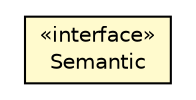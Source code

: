 #!/usr/local/bin/dot
#
# Class diagram 
# Generated by UMLGraph version 5.2 (http://www.umlgraph.org/)
#

digraph G {
	edge [fontname="Helvetica",fontsize=10,labelfontname="Helvetica",labelfontsize=10];
	node [fontname="Helvetica",fontsize=10,shape=plaintext];
	nodesep=0.25;
	ranksep=0.5;
	// it.unica.foresee.commandlists.interfaces.Semantic
	c1558 [label=<<table title="it.unica.foresee.commandlists.interfaces.Semantic" border="0" cellborder="1" cellspacing="0" cellpadding="2" port="p" bgcolor="lemonChiffon" href="./Semantic.html">
		<tr><td><table border="0" cellspacing="0" cellpadding="1">
<tr><td align="center" balign="center"> &#171;interface&#187; </td></tr>
<tr><td align="center" balign="center"> Semantic </td></tr>
		</table></td></tr>
		</table>>, fontname="Helvetica", fontcolor="black", fontsize=10.0];
}

